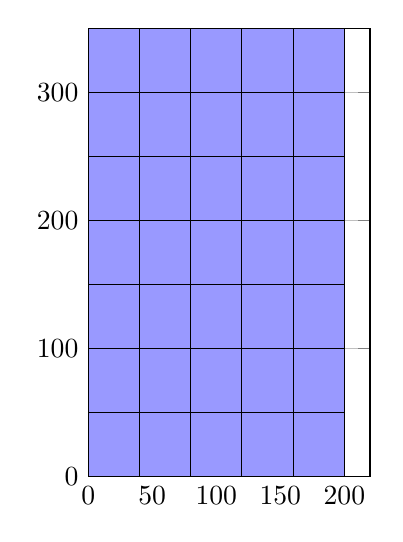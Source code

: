 \begin{tikzpicture}
	\begin{axis}[axis equal image, xmin=0, xmax=220, ymin=0, ymax=350, grid=major]
		\filldraw[draw=black,fill=blue!40,pattern=,pattern color=blue!40] (axis cs:0.0,0.0) rectangle (axis cs:40.0,50.0);
		\filldraw[draw=black,fill=blue!40,pattern=,pattern color=blue!40] (axis cs:0.0,50.0) rectangle (axis cs:40.0,100.0);
		\filldraw[draw=black,fill=blue!40,pattern=,pattern color=blue!40] (axis cs:0.0,100.0) rectangle (axis cs:40.0,150.0);
		\filldraw[draw=black,fill=blue!40,pattern=,pattern color=blue!40] (axis cs:0.0,150.0) rectangle (axis cs:40.0,200.0);
		\filldraw[draw=black,fill=blue!40,pattern=,pattern color=blue!40] (axis cs:0.0,200.0) rectangle (axis cs:40.0,250.0);
		\filldraw[draw=black,fill=blue!40,pattern=,pattern color=blue!40] (axis cs:0.0,250.0) rectangle (axis cs:40.0,300.0);
		\filldraw[draw=black,fill=blue!40,pattern=,pattern color=blue!40] (axis cs:0.0,300.0) rectangle (axis cs:40.0,350.0);
		\filldraw[draw=black,fill=blue!40,pattern=,pattern color=blue!40] (axis cs:40.0,0.0) rectangle (axis cs:80.0,50.0);
		\filldraw[draw=black,fill=blue!40,pattern=,pattern color=blue!40] (axis cs:40.0,50.0) rectangle (axis cs:80.0,100.0);
		\filldraw[draw=black,fill=blue!40,pattern=,pattern color=blue!40] (axis cs:40.0,100.0) rectangle (axis cs:80.0,150.0);
		\filldraw[draw=black,fill=blue!40,pattern=,pattern color=blue!40] (axis cs:40.0,150.0) rectangle (axis cs:80.0,200.0);
		\filldraw[draw=black,fill=blue!40,pattern=,pattern color=blue!40] (axis cs:40.0,200.0) rectangle (axis cs:80.0,250.0);
		\filldraw[draw=black,fill=blue!40,pattern=,pattern color=blue!40] (axis cs:40.0,250.0) rectangle (axis cs:80.0,300.0);
		\filldraw[draw=black,fill=blue!40,pattern=,pattern color=blue!40] (axis cs:40.0,300.0) rectangle (axis cs:80.0,350.0);
		\filldraw[draw=black,fill=blue!40,pattern=,pattern color=blue!40] (axis cs:80.0,0.0) rectangle (axis cs:120.0,50.0);
		\filldraw[draw=black,fill=blue!40,pattern=,pattern color=blue!40] (axis cs:80.0,50.0) rectangle (axis cs:120.0,100.0);
		\filldraw[draw=black,fill=blue!40,pattern=,pattern color=blue!40] (axis cs:80.0,100.0) rectangle (axis cs:120.0,150.0);
		\filldraw[draw=black,fill=blue!40,pattern=,pattern color=blue!40] (axis cs:80.0,150.0) rectangle (axis cs:120.0,200.0);
		\filldraw[draw=black,fill=blue!40,pattern=,pattern color=blue!40] (axis cs:80.0,200.0) rectangle (axis cs:120.0,250.0);
		\filldraw[draw=black,fill=blue!40,pattern=,pattern color=blue!40] (axis cs:80.0,250.0) rectangle (axis cs:120.0,300.0);
		\filldraw[draw=black,fill=blue!40,pattern=,pattern color=blue!40] (axis cs:80.0,300.0) rectangle (axis cs:120.0,350.0);
		\filldraw[draw=black,fill=blue!40,pattern=,pattern color=blue!40] (axis cs:120.0,0.0) rectangle (axis cs:160.0,50.0);
		\filldraw[draw=black,fill=blue!40,pattern=,pattern color=blue!40] (axis cs:120.0,50.0) rectangle (axis cs:160.0,100.0);
		\filldraw[draw=black,fill=blue!40,pattern=,pattern color=blue!40] (axis cs:120.0,100.0) rectangle (axis cs:160.0,150.0);
		\filldraw[draw=black,fill=blue!40,pattern=,pattern color=blue!40] (axis cs:120.0,150.0) rectangle (axis cs:160.0,200.0);
		\filldraw[draw=black,fill=blue!40,pattern=,pattern color=blue!40] (axis cs:120.0,200.0) rectangle (axis cs:160.0,250.0);
		\filldraw[draw=black,fill=blue!40,pattern=,pattern color=blue!40] (axis cs:120.0,250.0) rectangle (axis cs:160.0,300.0);
		\filldraw[draw=black,fill=blue!40,pattern=,pattern color=blue!40] (axis cs:120.0,300.0) rectangle (axis cs:160.0,350.0);
		\filldraw[draw=black,fill=blue!40,pattern=,pattern color=blue!40] (axis cs:160.0,0.0) rectangle (axis cs:200.0,50.0);
		\filldraw[draw=black,fill=blue!40,pattern=,pattern color=blue!40] (axis cs:160.0,50.0) rectangle (axis cs:200.0,100.0);
		\filldraw[draw=black,fill=blue!40,pattern=,pattern color=blue!40] (axis cs:160.0,100.0) rectangle (axis cs:200.0,150.0);
		\filldraw[draw=black,fill=blue!40,pattern=,pattern color=blue!40] (axis cs:160.0,150.0) rectangle (axis cs:200.0,200.0);
		\filldraw[draw=black,fill=blue!40,pattern=,pattern color=blue!40] (axis cs:160.0,200.0) rectangle (axis cs:200.0,250.0);
		\filldraw[draw=black,fill=blue!40,pattern=,pattern color=blue!40] (axis cs:160.0,250.0) rectangle (axis cs:200.0,300.0);
		\filldraw[draw=black,fill=blue!40,pattern=,pattern color=blue!40] (axis cs:160.0,300.0) rectangle (axis cs:200.0,350.0);
	\end{axis}
\end{tikzpicture}